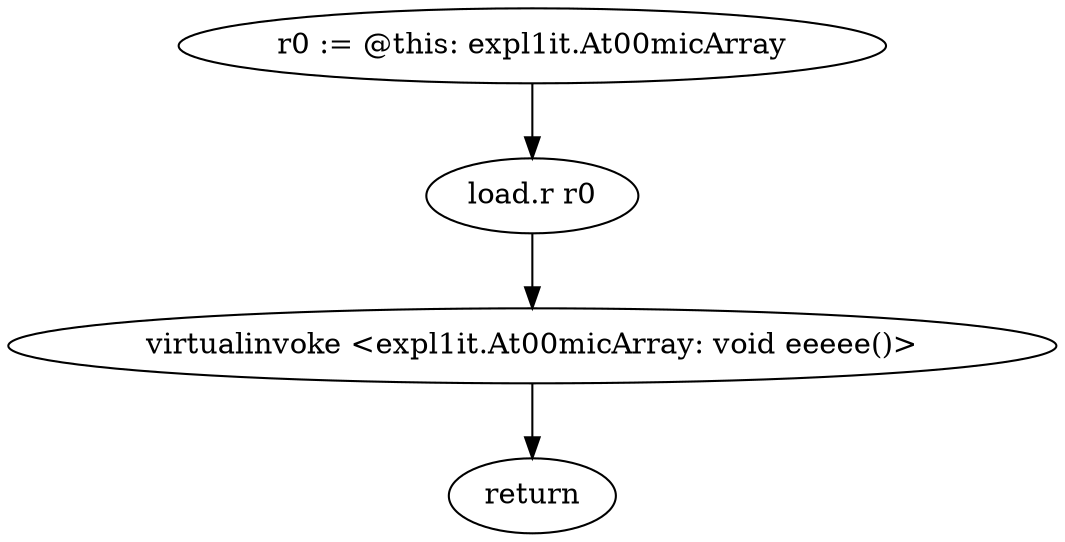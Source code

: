 digraph "" {
    "r0 := @this: expl1it.At00micArray"
    "load.r r0"
    "r0 := @this: expl1it.At00micArray"->"load.r r0";
    "virtualinvoke <expl1it.At00micArray: void eeeee()>"
    "load.r r0"->"virtualinvoke <expl1it.At00micArray: void eeeee()>";
    "return"
    "virtualinvoke <expl1it.At00micArray: void eeeee()>"->"return";
}
